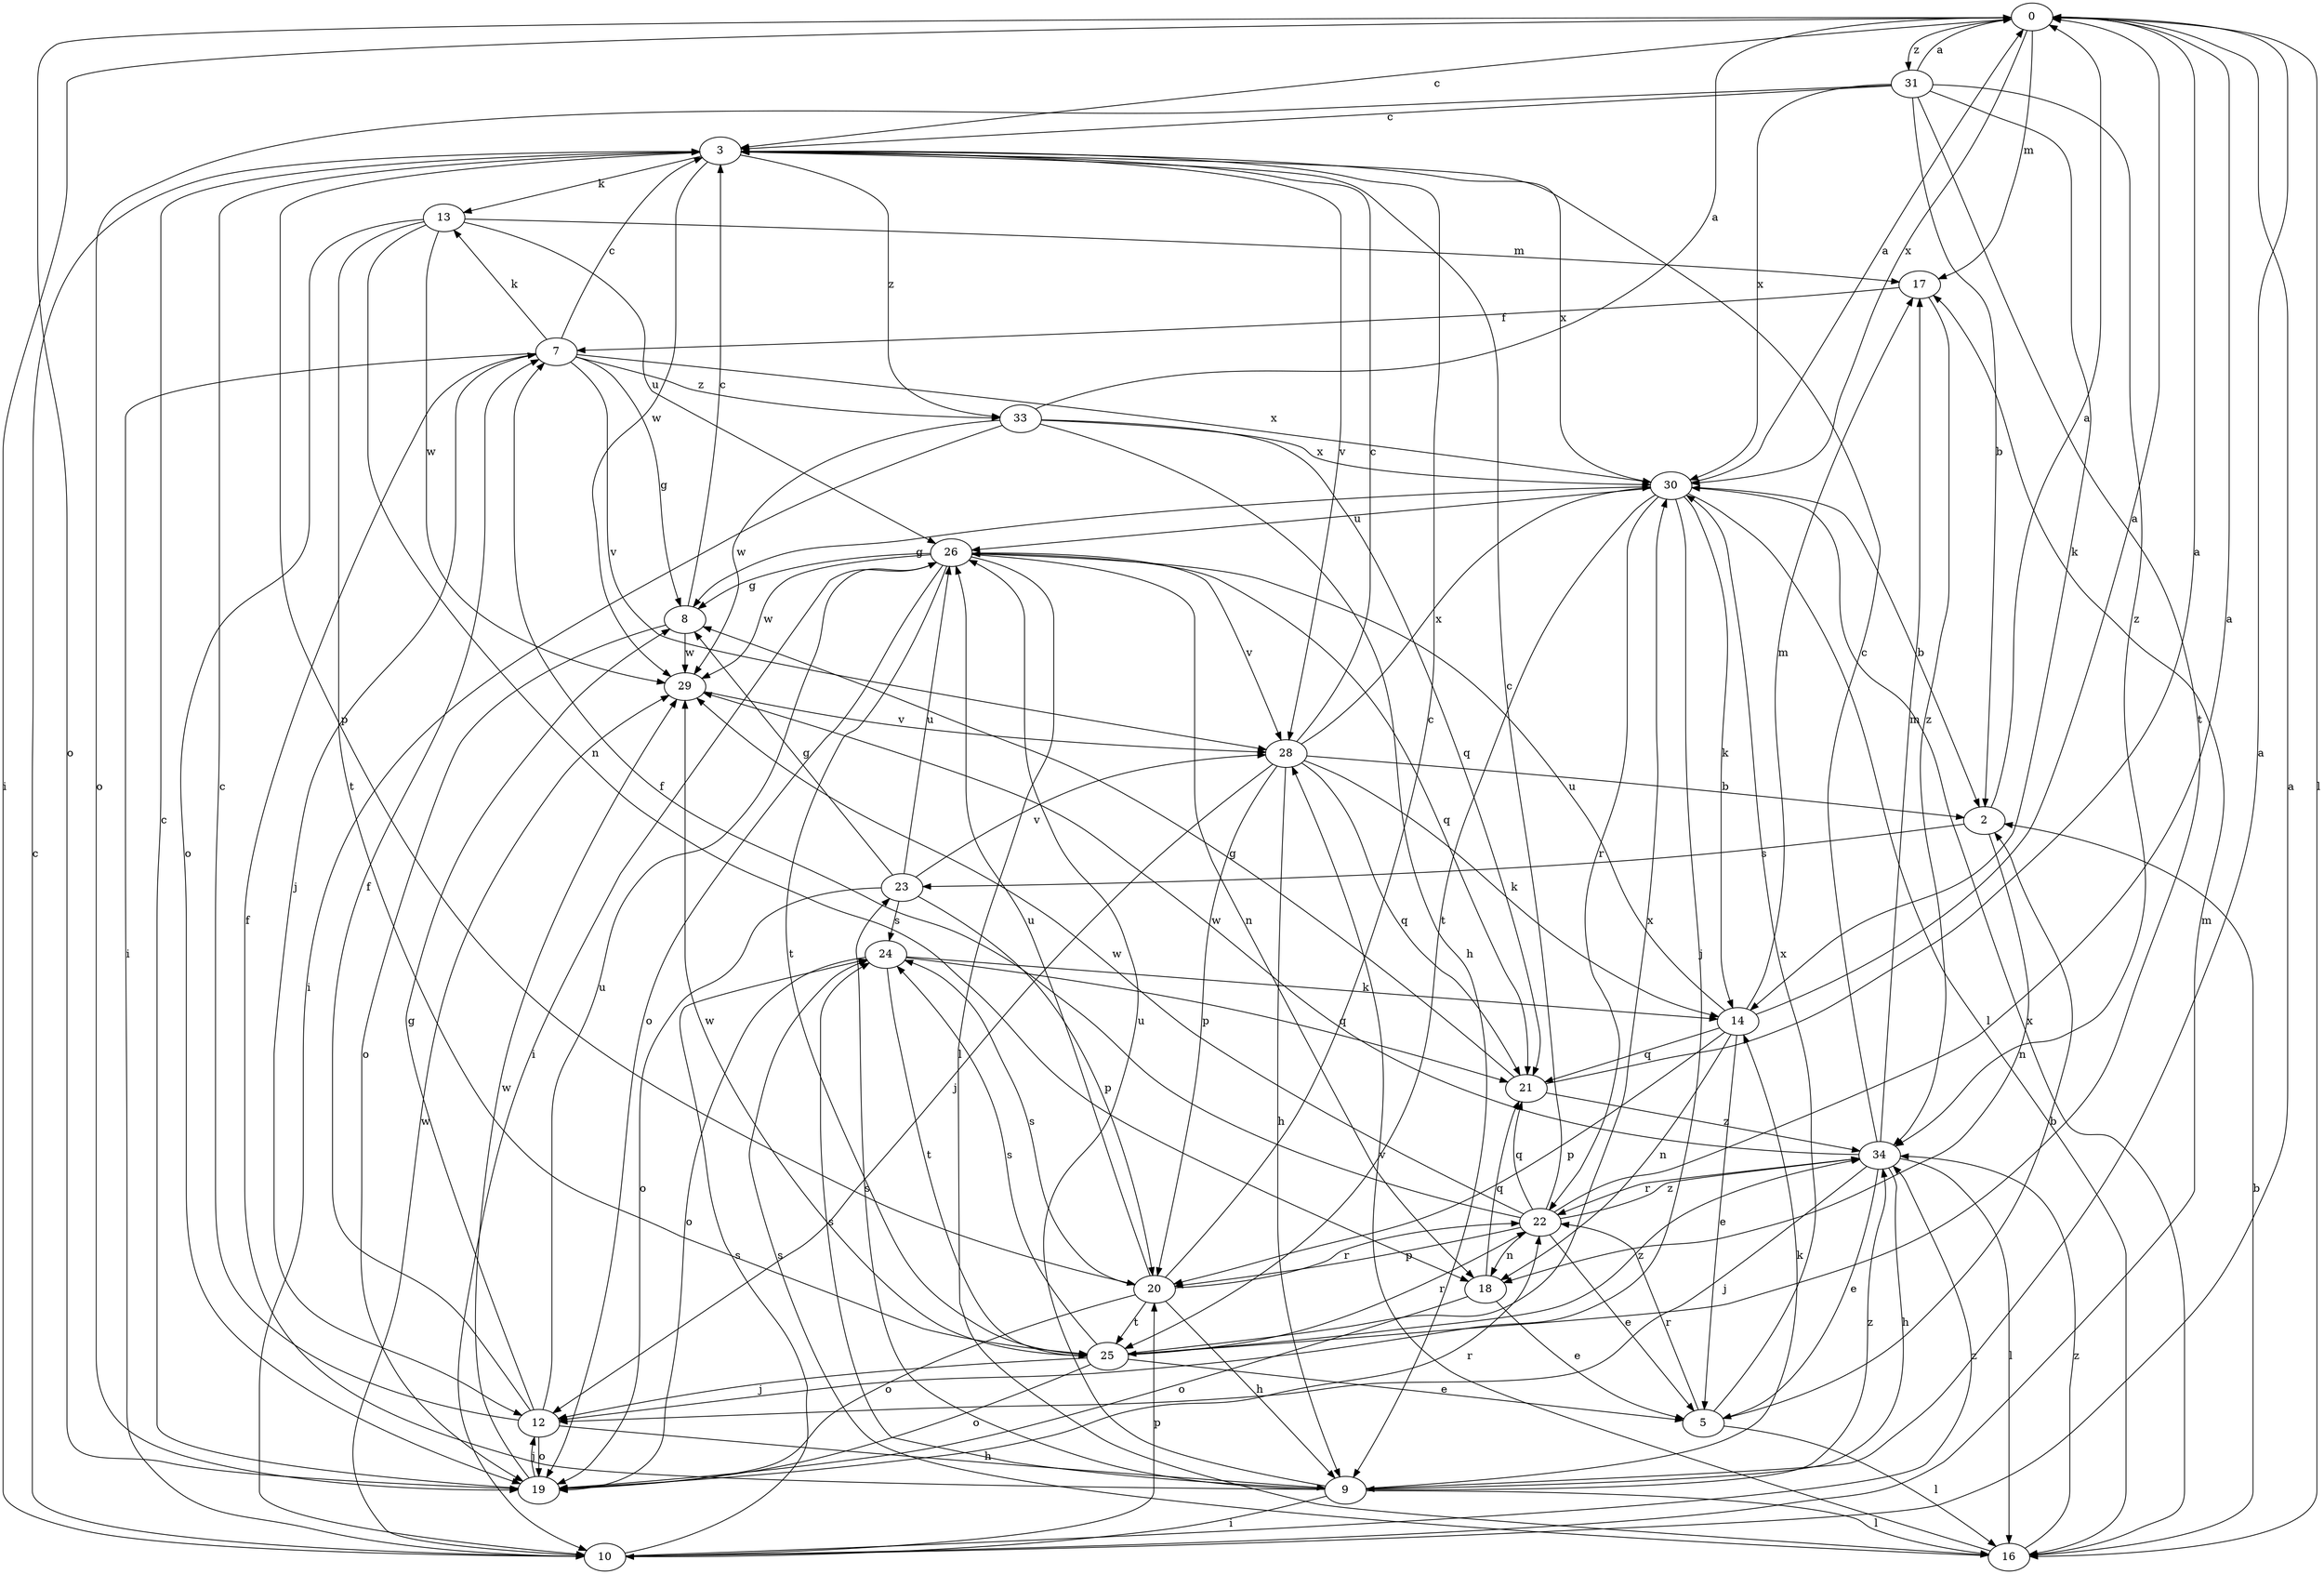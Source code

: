 strict digraph  {
0;
2;
3;
5;
7;
8;
9;
10;
12;
13;
14;
16;
17;
18;
19;
20;
21;
22;
23;
24;
25;
26;
28;
29;
30;
31;
33;
34;
0 -> 3  [label=c];
0 -> 10  [label=i];
0 -> 16  [label=l];
0 -> 17  [label=m];
0 -> 19  [label=o];
0 -> 30  [label=x];
0 -> 31  [label=z];
2 -> 0  [label=a];
2 -> 18  [label=n];
2 -> 23  [label=s];
3 -> 13  [label=k];
3 -> 20  [label=p];
3 -> 28  [label=v];
3 -> 29  [label=w];
3 -> 30  [label=x];
3 -> 33  [label=z];
5 -> 2  [label=b];
5 -> 16  [label=l];
5 -> 22  [label=r];
5 -> 30  [label=x];
7 -> 3  [label=c];
7 -> 8  [label=g];
7 -> 10  [label=i];
7 -> 12  [label=j];
7 -> 13  [label=k];
7 -> 28  [label=v];
7 -> 30  [label=x];
7 -> 33  [label=z];
8 -> 3  [label=c];
8 -> 19  [label=o];
8 -> 29  [label=w];
9 -> 0  [label=a];
9 -> 7  [label=f];
9 -> 10  [label=i];
9 -> 14  [label=k];
9 -> 16  [label=l];
9 -> 23  [label=s];
9 -> 24  [label=s];
9 -> 26  [label=u];
9 -> 34  [label=z];
10 -> 0  [label=a];
10 -> 3  [label=c];
10 -> 17  [label=m];
10 -> 20  [label=p];
10 -> 24  [label=s];
10 -> 29  [label=w];
10 -> 34  [label=z];
12 -> 3  [label=c];
12 -> 7  [label=f];
12 -> 8  [label=g];
12 -> 9  [label=h];
12 -> 19  [label=o];
12 -> 26  [label=u];
13 -> 17  [label=m];
13 -> 18  [label=n];
13 -> 19  [label=o];
13 -> 25  [label=t];
13 -> 26  [label=u];
13 -> 29  [label=w];
14 -> 0  [label=a];
14 -> 5  [label=e];
14 -> 17  [label=m];
14 -> 18  [label=n];
14 -> 20  [label=p];
14 -> 21  [label=q];
14 -> 26  [label=u];
16 -> 2  [label=b];
16 -> 24  [label=s];
16 -> 28  [label=v];
16 -> 30  [label=x];
16 -> 34  [label=z];
17 -> 7  [label=f];
17 -> 34  [label=z];
18 -> 5  [label=e];
18 -> 19  [label=o];
18 -> 21  [label=q];
19 -> 3  [label=c];
19 -> 12  [label=j];
19 -> 22  [label=r];
19 -> 29  [label=w];
20 -> 3  [label=c];
20 -> 9  [label=h];
20 -> 19  [label=o];
20 -> 22  [label=r];
20 -> 24  [label=s];
20 -> 25  [label=t];
20 -> 26  [label=u];
21 -> 0  [label=a];
21 -> 8  [label=g];
21 -> 34  [label=z];
22 -> 0  [label=a];
22 -> 3  [label=c];
22 -> 5  [label=e];
22 -> 7  [label=f];
22 -> 18  [label=n];
22 -> 20  [label=p];
22 -> 21  [label=q];
22 -> 29  [label=w];
22 -> 34  [label=z];
23 -> 8  [label=g];
23 -> 19  [label=o];
23 -> 20  [label=p];
23 -> 24  [label=s];
23 -> 26  [label=u];
23 -> 28  [label=v];
24 -> 14  [label=k];
24 -> 19  [label=o];
24 -> 21  [label=q];
24 -> 25  [label=t];
25 -> 5  [label=e];
25 -> 12  [label=j];
25 -> 19  [label=o];
25 -> 22  [label=r];
25 -> 24  [label=s];
25 -> 29  [label=w];
25 -> 30  [label=x];
25 -> 34  [label=z];
26 -> 8  [label=g];
26 -> 10  [label=i];
26 -> 16  [label=l];
26 -> 18  [label=n];
26 -> 19  [label=o];
26 -> 21  [label=q];
26 -> 25  [label=t];
26 -> 28  [label=v];
26 -> 29  [label=w];
28 -> 2  [label=b];
28 -> 3  [label=c];
28 -> 9  [label=h];
28 -> 12  [label=j];
28 -> 14  [label=k];
28 -> 20  [label=p];
28 -> 21  [label=q];
28 -> 30  [label=x];
29 -> 28  [label=v];
30 -> 0  [label=a];
30 -> 2  [label=b];
30 -> 8  [label=g];
30 -> 12  [label=j];
30 -> 14  [label=k];
30 -> 16  [label=l];
30 -> 22  [label=r];
30 -> 25  [label=t];
30 -> 26  [label=u];
31 -> 0  [label=a];
31 -> 2  [label=b];
31 -> 3  [label=c];
31 -> 14  [label=k];
31 -> 19  [label=o];
31 -> 25  [label=t];
31 -> 30  [label=x];
31 -> 34  [label=z];
33 -> 0  [label=a];
33 -> 9  [label=h];
33 -> 10  [label=i];
33 -> 21  [label=q];
33 -> 29  [label=w];
33 -> 30  [label=x];
34 -> 3  [label=c];
34 -> 5  [label=e];
34 -> 9  [label=h];
34 -> 12  [label=j];
34 -> 16  [label=l];
34 -> 17  [label=m];
34 -> 22  [label=r];
34 -> 29  [label=w];
}
